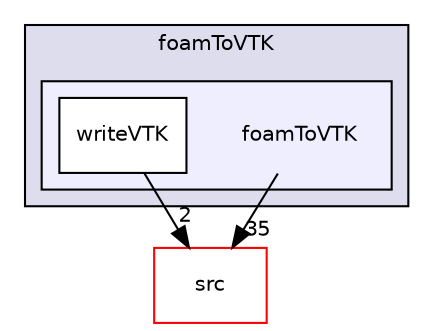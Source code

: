 digraph "applications/utilities/postProcessing/dataConversion/foamToVTK/foamToVTK" {
  bgcolor=transparent;
  compound=true
  node [ fontsize="10", fontname="Helvetica"];
  edge [ labelfontsize="10", labelfontname="Helvetica"];
  subgraph clusterdir_f73f3a59aefc419d78bd8216641486ec {
    graph [ bgcolor="#ddddee", pencolor="black", label="foamToVTK" fontname="Helvetica", fontsize="10", URL="dir_f73f3a59aefc419d78bd8216641486ec.html"]
  subgraph clusterdir_693ba0d9de58af90fe9d505556b56bd4 {
    graph [ bgcolor="#eeeeff", pencolor="black", label="" URL="dir_693ba0d9de58af90fe9d505556b56bd4.html"];
    dir_693ba0d9de58af90fe9d505556b56bd4 [shape=plaintext label="foamToVTK"];
    dir_9c96215db306c40584d93ef007a19d99 [shape=box label="writeVTK" color="black" fillcolor="white" style="filled" URL="dir_9c96215db306c40584d93ef007a19d99.html"];
  }
  }
  dir_68267d1309a1af8e8297ef4c3efbcdba [shape=box label="src" color="red" URL="dir_68267d1309a1af8e8297ef4c3efbcdba.html"];
  dir_9c96215db306c40584d93ef007a19d99->dir_68267d1309a1af8e8297ef4c3efbcdba [headlabel="2", labeldistance=1.5 headhref="dir_000628_000736.html"];
  dir_693ba0d9de58af90fe9d505556b56bd4->dir_68267d1309a1af8e8297ef4c3efbcdba [headlabel="35", labeldistance=1.5 headhref="dir_000597_000736.html"];
}
